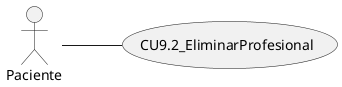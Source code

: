 @startuml
left to right direction

 actor Paciente
  Paciente -- (CU9.2_EliminarProfesional)

@enduml